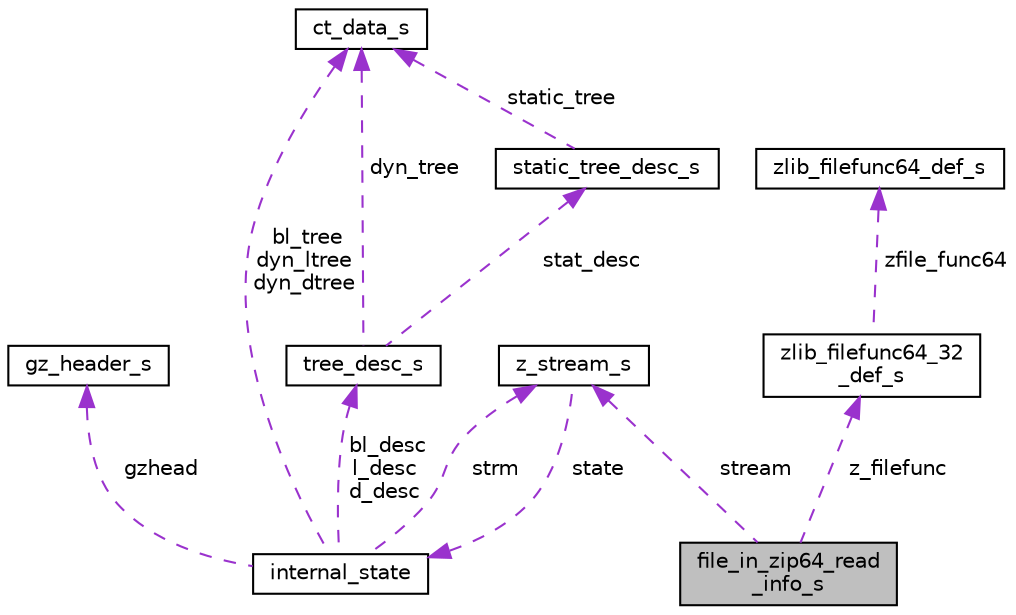 digraph "file_in_zip64_read_info_s"
{
  edge [fontname="Helvetica",fontsize="10",labelfontname="Helvetica",labelfontsize="10"];
  node [fontname="Helvetica",fontsize="10",shape=record];
  Node1 [label="file_in_zip64_read\l_info_s",height=0.2,width=0.4,color="black", fillcolor="grey75", style="filled", fontcolor="black"];
  Node2 -> Node1 [dir="back",color="darkorchid3",fontsize="10",style="dashed",label=" stream" ,fontname="Helvetica"];
  Node2 [label="z_stream_s",height=0.2,width=0.4,color="black", fillcolor="white", style="filled",URL="$structz__stream__s.html"];
  Node3 -> Node2 [dir="back",color="darkorchid3",fontsize="10",style="dashed",label=" state" ,fontname="Helvetica"];
  Node3 [label="internal_state",height=0.2,width=0.4,color="black", fillcolor="white", style="filled",URL="$structinternal__state.html"];
  Node4 -> Node3 [dir="back",color="darkorchid3",fontsize="10",style="dashed",label=" gzhead" ,fontname="Helvetica"];
  Node4 [label="gz_header_s",height=0.2,width=0.4,color="black", fillcolor="white", style="filled",URL="$structgz__header__s.html"];
  Node5 -> Node3 [dir="back",color="darkorchid3",fontsize="10",style="dashed",label=" bl_desc\nl_desc\nd_desc" ,fontname="Helvetica"];
  Node5 [label="tree_desc_s",height=0.2,width=0.4,color="black", fillcolor="white", style="filled",URL="$structtree__desc__s.html"];
  Node6 -> Node5 [dir="back",color="darkorchid3",fontsize="10",style="dashed",label=" stat_desc" ,fontname="Helvetica"];
  Node6 [label="static_tree_desc_s",height=0.2,width=0.4,color="black", fillcolor="white", style="filled",URL="$structstatic__tree__desc__s.html"];
  Node7 -> Node6 [dir="back",color="darkorchid3",fontsize="10",style="dashed",label=" static_tree" ,fontname="Helvetica"];
  Node7 [label="ct_data_s",height=0.2,width=0.4,color="black", fillcolor="white", style="filled",URL="$structct__data__s.html"];
  Node7 -> Node5 [dir="back",color="darkorchid3",fontsize="10",style="dashed",label=" dyn_tree" ,fontname="Helvetica"];
  Node2 -> Node3 [dir="back",color="darkorchid3",fontsize="10",style="dashed",label=" strm" ,fontname="Helvetica"];
  Node7 -> Node3 [dir="back",color="darkorchid3",fontsize="10",style="dashed",label=" bl_tree\ndyn_ltree\ndyn_dtree" ,fontname="Helvetica"];
  Node8 -> Node1 [dir="back",color="darkorchid3",fontsize="10",style="dashed",label=" z_filefunc" ,fontname="Helvetica"];
  Node8 [label="zlib_filefunc64_32\l_def_s",height=0.2,width=0.4,color="black", fillcolor="white", style="filled",URL="$structzlib__filefunc64__32__def__s.html"];
  Node9 -> Node8 [dir="back",color="darkorchid3",fontsize="10",style="dashed",label=" zfile_func64" ,fontname="Helvetica"];
  Node9 [label="zlib_filefunc64_def_s",height=0.2,width=0.4,color="black", fillcolor="white", style="filled",URL="$structzlib__filefunc64__def__s.html"];
}
